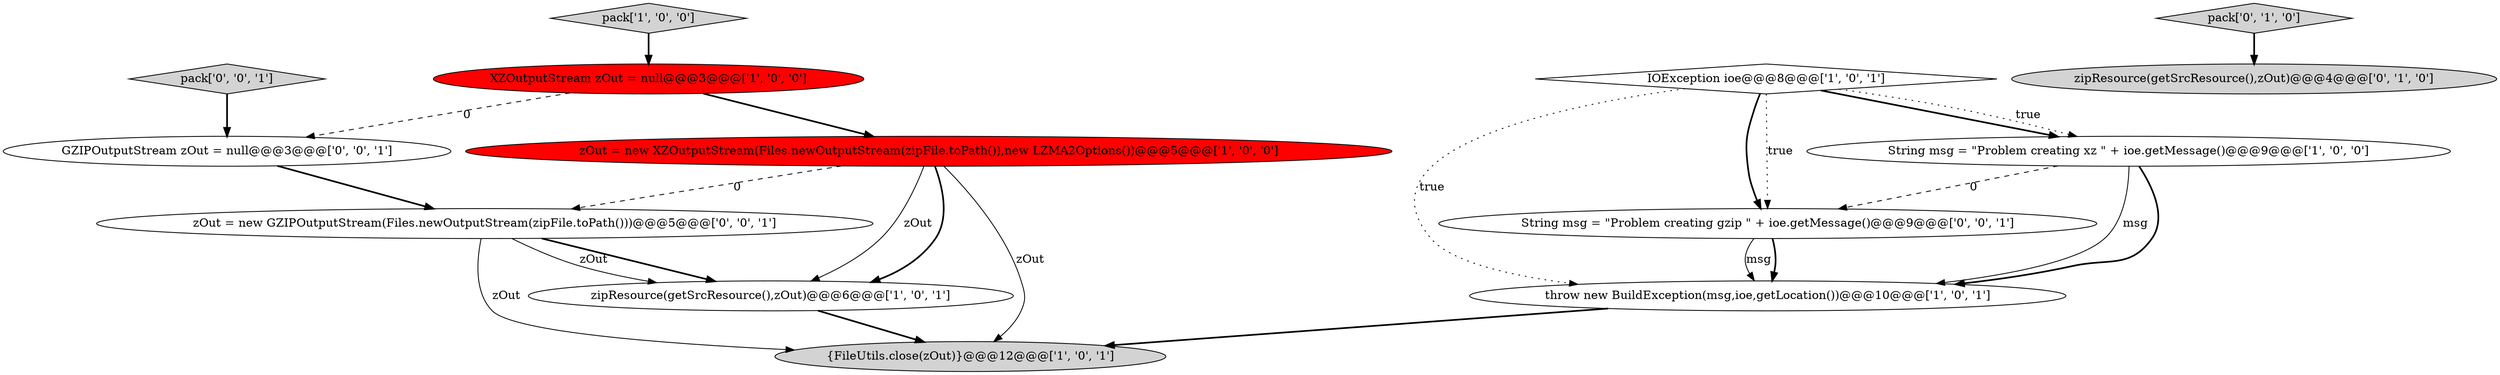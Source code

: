 digraph {
3 [style = filled, label = "{FileUtils.close(zOut)}@@@12@@@['1', '0', '1']", fillcolor = lightgray, shape = ellipse image = "AAA0AAABBB1BBB"];
5 [style = filled, label = "zipResource(getSrcResource(),zOut)@@@6@@@['1', '0', '1']", fillcolor = white, shape = ellipse image = "AAA0AAABBB1BBB"];
8 [style = filled, label = "zipResource(getSrcResource(),zOut)@@@4@@@['0', '1', '0']", fillcolor = lightgray, shape = ellipse image = "AAA0AAABBB2BBB"];
4 [style = filled, label = "pack['1', '0', '0']", fillcolor = lightgray, shape = diamond image = "AAA0AAABBB1BBB"];
11 [style = filled, label = "GZIPOutputStream zOut = null@@@3@@@['0', '0', '1']", fillcolor = white, shape = ellipse image = "AAA0AAABBB3BBB"];
2 [style = filled, label = "IOException ioe@@@8@@@['1', '0', '1']", fillcolor = white, shape = diamond image = "AAA0AAABBB1BBB"];
9 [style = filled, label = "pack['0', '1', '0']", fillcolor = lightgray, shape = diamond image = "AAA0AAABBB2BBB"];
12 [style = filled, label = "pack['0', '0', '1']", fillcolor = lightgray, shape = diamond image = "AAA0AAABBB3BBB"];
0 [style = filled, label = "zOut = new XZOutputStream(Files.newOutputStream(zipFile.toPath()),new LZMA2Options())@@@5@@@['1', '0', '0']", fillcolor = red, shape = ellipse image = "AAA1AAABBB1BBB"];
6 [style = filled, label = "throw new BuildException(msg,ioe,getLocation())@@@10@@@['1', '0', '1']", fillcolor = white, shape = ellipse image = "AAA0AAABBB1BBB"];
10 [style = filled, label = "zOut = new GZIPOutputStream(Files.newOutputStream(zipFile.toPath()))@@@5@@@['0', '0', '1']", fillcolor = white, shape = ellipse image = "AAA0AAABBB3BBB"];
7 [style = filled, label = "XZOutputStream zOut = null@@@3@@@['1', '0', '0']", fillcolor = red, shape = ellipse image = "AAA1AAABBB1BBB"];
1 [style = filled, label = "String msg = \"Problem creating xz \" + ioe.getMessage()@@@9@@@['1', '0', '0']", fillcolor = white, shape = ellipse image = "AAA0AAABBB1BBB"];
13 [style = filled, label = "String msg = \"Problem creating gzip \" + ioe.getMessage()@@@9@@@['0', '0', '1']", fillcolor = white, shape = ellipse image = "AAA0AAABBB3BBB"];
5->3 [style = bold, label=""];
6->3 [style = bold, label=""];
0->5 [style = solid, label="zOut"];
2->1 [style = bold, label=""];
12->11 [style = bold, label=""];
1->6 [style = solid, label="msg"];
7->11 [style = dashed, label="0"];
7->0 [style = bold, label=""];
9->8 [style = bold, label=""];
0->3 [style = solid, label="zOut"];
4->7 [style = bold, label=""];
0->10 [style = dashed, label="0"];
2->13 [style = bold, label=""];
1->13 [style = dashed, label="0"];
1->6 [style = bold, label=""];
10->5 [style = bold, label=""];
2->6 [style = dotted, label="true"];
11->10 [style = bold, label=""];
2->1 [style = dotted, label="true"];
13->6 [style = bold, label=""];
10->3 [style = solid, label="zOut"];
10->5 [style = solid, label="zOut"];
2->13 [style = dotted, label="true"];
13->6 [style = solid, label="msg"];
0->5 [style = bold, label=""];
}
